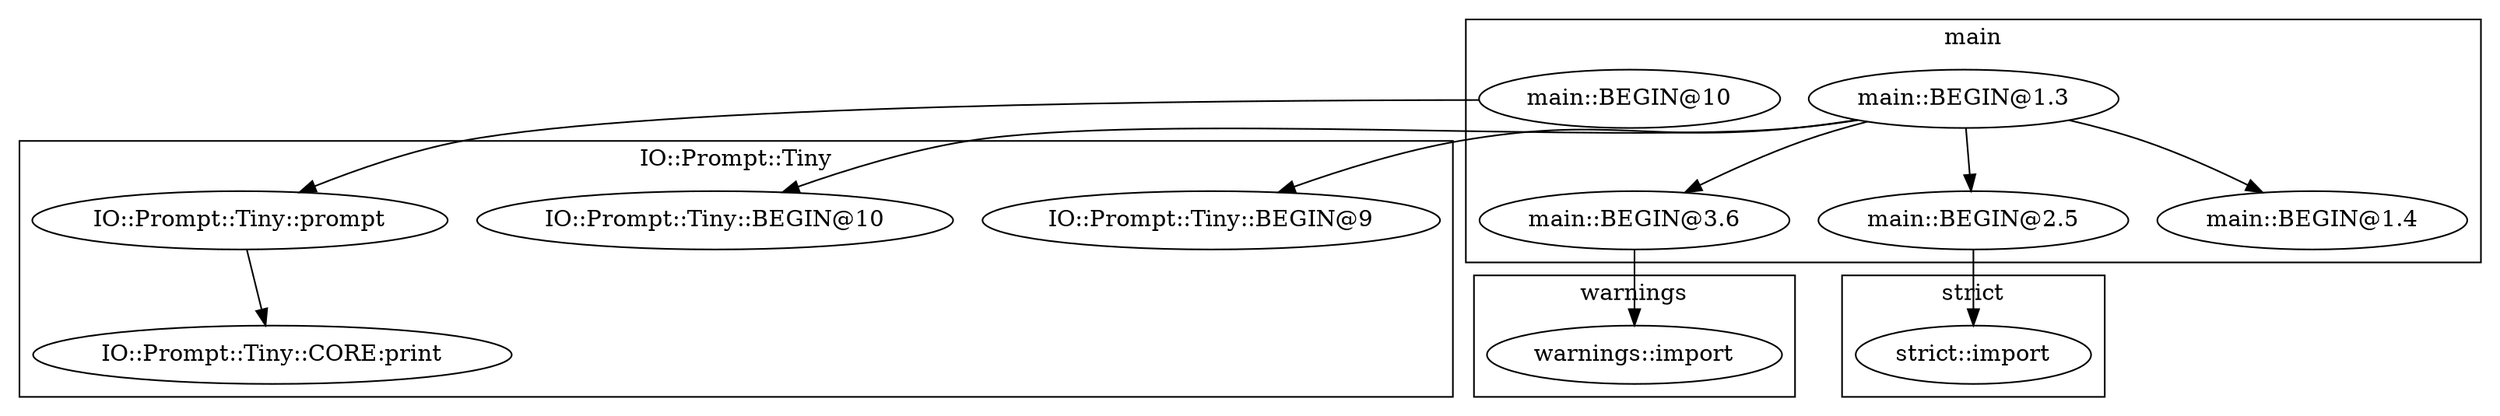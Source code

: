 digraph {
graph [overlap=false]
subgraph cluster_strict {
	label="strict";
	"strict::import";
}
subgraph cluster_warnings {
	label="warnings";
	"warnings::import";
}
subgraph cluster_IO_Prompt_Tiny {
	label="IO::Prompt::Tiny";
	"IO::Prompt::Tiny::BEGIN@9";
	"IO::Prompt::Tiny::BEGIN@10";
	"IO::Prompt::Tiny::prompt";
	"IO::Prompt::Tiny::CORE:print";
}
subgraph cluster_main {
	label="main";
	"main::BEGIN@3.6";
	"main::BEGIN@10";
	"main::BEGIN@1.3";
	"main::BEGIN@2.5";
	"main::BEGIN@1.4";
}
"main::BEGIN@1.3" -> "IO::Prompt::Tiny::BEGIN@10";
"main::BEGIN@3.6" -> "warnings::import";
"IO::Prompt::Tiny::prompt" -> "IO::Prompt::Tiny::CORE:print";
"main::BEGIN@1.3" -> "IO::Prompt::Tiny::BEGIN@9";
"main::BEGIN@1.3" -> "main::BEGIN@2.5";
"main::BEGIN@2.5" -> "strict::import";
"main::BEGIN@1.3" -> "main::BEGIN@3.6";
"main::BEGIN@10" -> "IO::Prompt::Tiny::prompt";
"main::BEGIN@1.3" -> "main::BEGIN@1.4";
}

